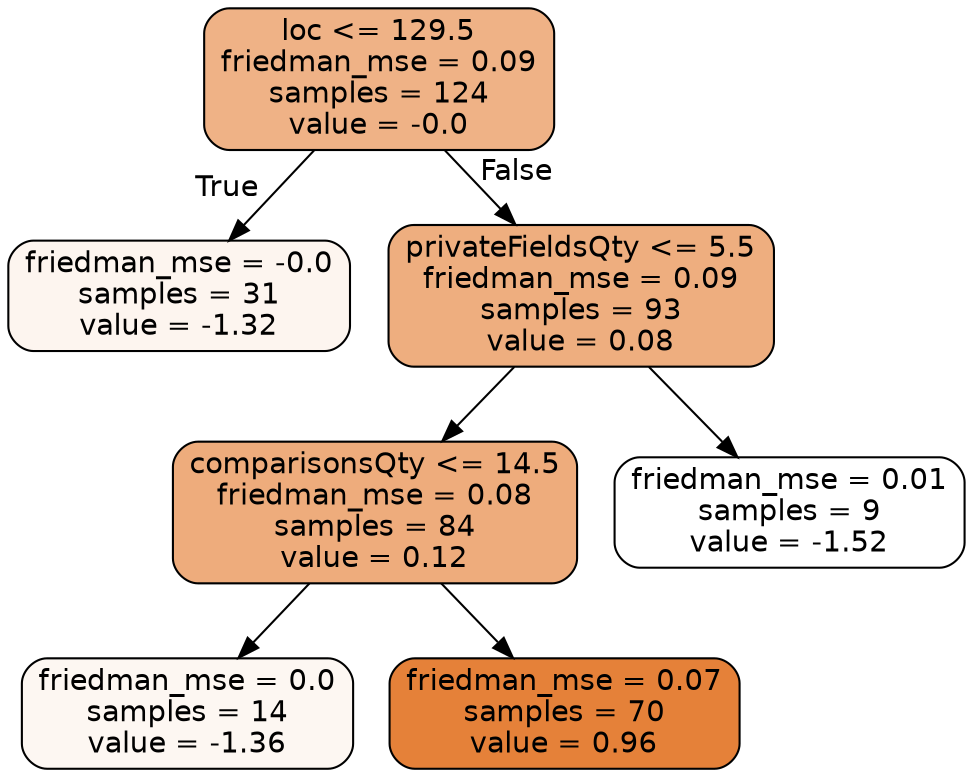 digraph Tree {
node [shape=box, style="filled, rounded", color="black", fontname="helvetica"] ;
edge [fontname="helvetica"] ;
0 [label="loc <= 129.5\nfriedman_mse = 0.09\nsamples = 124\nvalue = -0.0", fillcolor="#efb286"] ;
1 [label="friedman_mse = -0.0\nsamples = 31\nvalue = -1.32", fillcolor="#fdf5ef"] ;
0 -> 1 [labeldistance=2.5, labelangle=45, headlabel="True"] ;
2 [label="privateFieldsQty <= 5.5\nfriedman_mse = 0.09\nsamples = 93\nvalue = 0.08", fillcolor="#eeae7f"] ;
0 -> 2 [labeldistance=2.5, labelangle=-45, headlabel="False"] ;
3 [label="comparisonsQty <= 14.5\nfriedman_mse = 0.08\nsamples = 84\nvalue = 0.12", fillcolor="#eeac7c"] ;
2 -> 3 ;
5 [label="friedman_mse = 0.0\nsamples = 14\nvalue = -1.36", fillcolor="#fdf7f2"] ;
3 -> 5 ;
6 [label="friedman_mse = 0.07\nsamples = 70\nvalue = 0.96", fillcolor="#e58139"] ;
3 -> 6 ;
4 [label="friedman_mse = 0.01\nsamples = 9\nvalue = -1.52", fillcolor="#ffffff"] ;
2 -> 4 ;
}